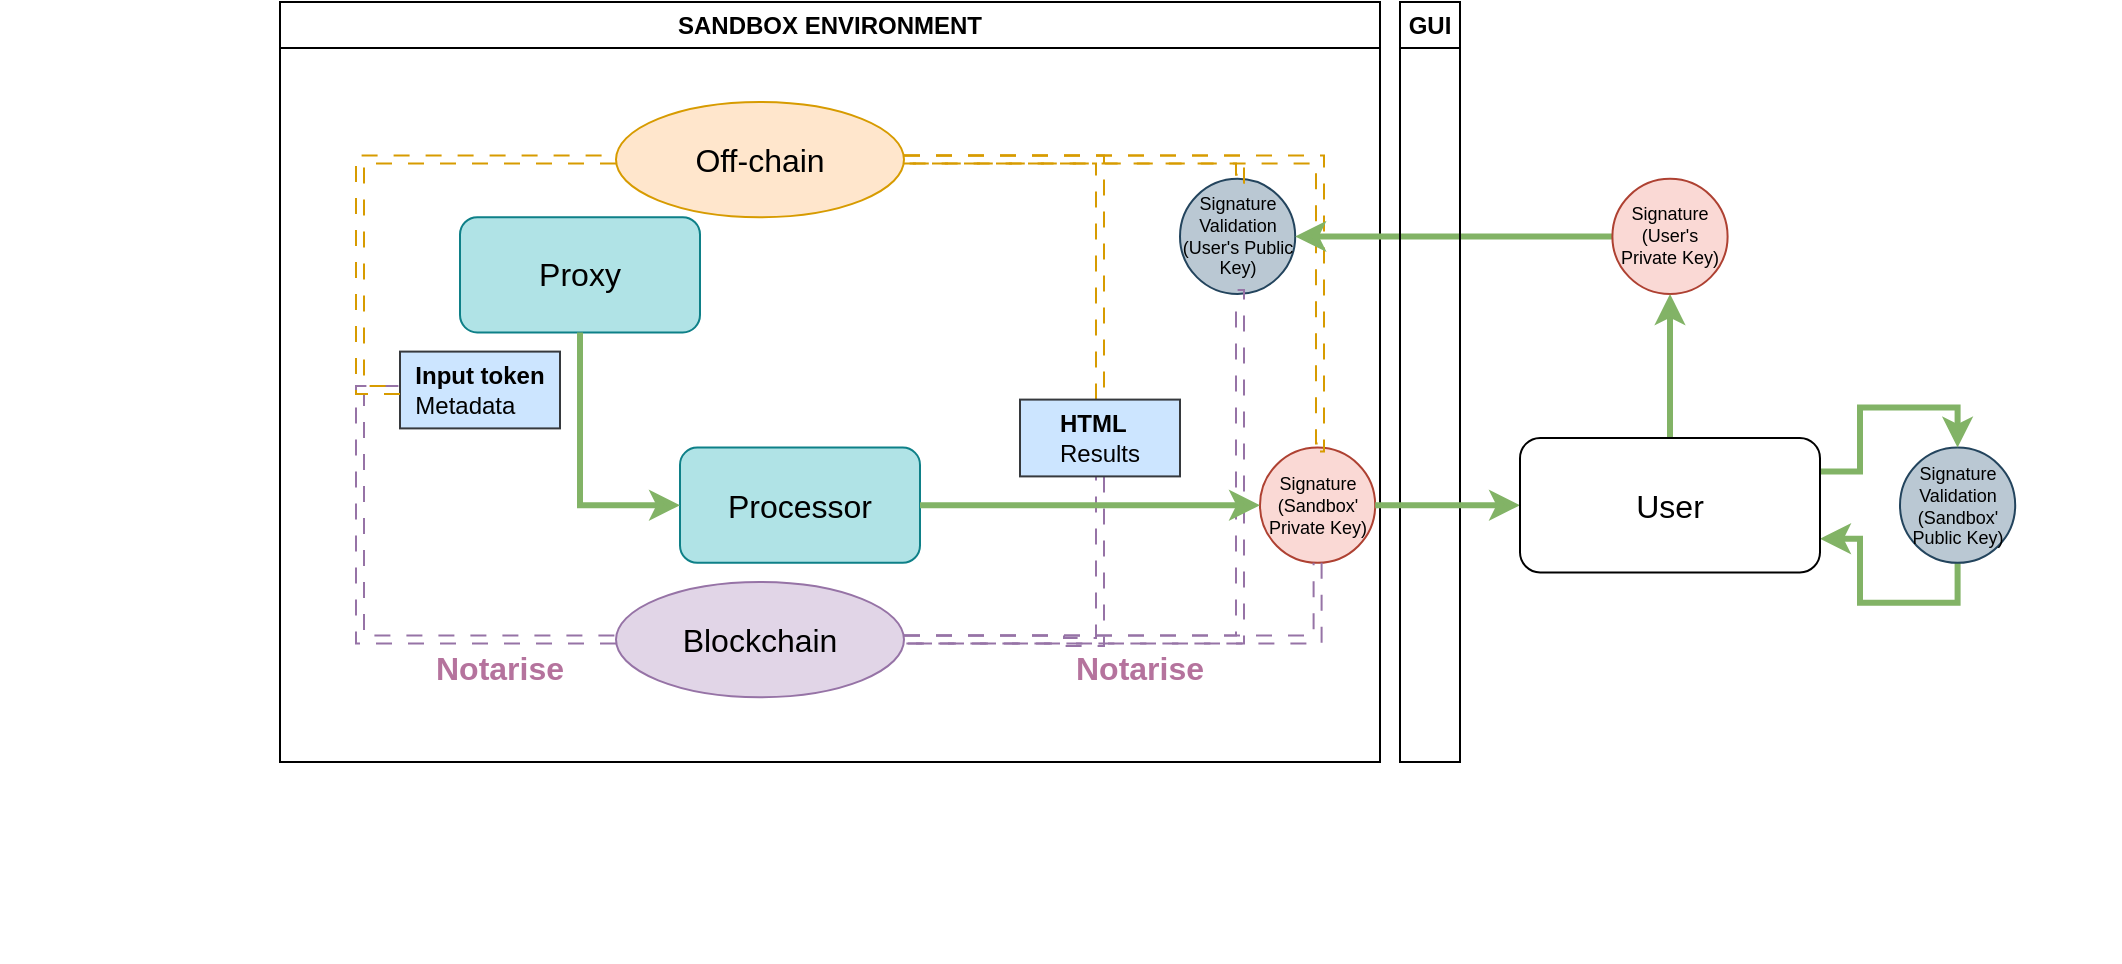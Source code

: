 <mxfile version="22.1.16" type="github">
  <diagram name="Pagina-1" id="OCzBlB0gOaSpxblTFP7R">
    <mxGraphModel dx="2741" dy="1026" grid="1" gridSize="10" guides="1" tooltips="1" connect="1" arrows="1" fold="1" page="1" pageScale="1" pageWidth="827" pageHeight="1169" math="0" shadow="0">
      <root>
        <mxCell id="0" />
        <mxCell id="1" parent="0" />
        <mxCell id="u10DhKgxVb5Y55DJWpPF-1" value="" style="group" vertex="1" connectable="0" parent="1">
          <mxGeometry x="-40" y="40" width="1060" height="480" as="geometry" />
        </mxCell>
        <mxCell id="u10DhKgxVb5Y55DJWpPF-2" style="edgeStyle=orthogonalEdgeStyle;rounded=0;orthogonalLoop=1;jettySize=auto;html=1;exitX=0.5;exitY=1;exitDx=0;exitDy=0;entryX=1;entryY=0.75;entryDx=0;entryDy=0;fillColor=#d5e8d4;strokeColor=#82b366;strokeWidth=3;" edge="1" parent="u10DhKgxVb5Y55DJWpPF-1" source="u10DhKgxVb5Y55DJWpPF-3" target="u10DhKgxVb5Y55DJWpPF-32">
          <mxGeometry relative="1" as="geometry" />
        </mxCell>
        <mxCell id="u10DhKgxVb5Y55DJWpPF-3" value="Signature Validation&lt;br style=&quot;font-size: 9px;&quot;&gt;(Sandbox&#39; Public Key)" style="ellipse;whiteSpace=wrap;html=1;aspect=fixed;fillColor=#bac8d3;strokeColor=#23445d;fontSize=9;" vertex="1" parent="u10DhKgxVb5Y55DJWpPF-1">
          <mxGeometry x="950" y="222.8" width="57.6" height="57.6" as="geometry" />
        </mxCell>
        <mxCell id="u10DhKgxVb5Y55DJWpPF-4" style="edgeStyle=orthogonalEdgeStyle;rounded=0;orthogonalLoop=1;jettySize=auto;html=1;exitX=1;exitY=0.25;exitDx=0;exitDy=0;entryX=0.5;entryY=0;entryDx=0;entryDy=0;fillColor=#d5e8d4;strokeColor=#82b366;strokeWidth=3;" edge="1" parent="u10DhKgxVb5Y55DJWpPF-1" source="u10DhKgxVb5Y55DJWpPF-32" target="u10DhKgxVb5Y55DJWpPF-3">
          <mxGeometry relative="1" as="geometry" />
        </mxCell>
        <mxCell id="u10DhKgxVb5Y55DJWpPF-5" value="SANDBOX ENVIRONMENT" style="swimlane;whiteSpace=wrap;html=1;" vertex="1" parent="u10DhKgxVb5Y55DJWpPF-1">
          <mxGeometry x="140" width="550" height="380" as="geometry" />
        </mxCell>
        <mxCell id="u10DhKgxVb5Y55DJWpPF-6" value="" style="group" vertex="1" connectable="0" parent="u10DhKgxVb5Y55DJWpPF-5">
          <mxGeometry x="40" y="50.0" width="517.6" height="336.0" as="geometry" />
        </mxCell>
        <mxCell id="u10DhKgxVb5Y55DJWpPF-7" value="Signature&lt;br style=&quot;font-size: 9px;&quot;&gt;(Sandbox&#39; Private Key)" style="ellipse;whiteSpace=wrap;html=1;aspect=fixed;fillColor=#fad9d5;strokeColor=#ae4132;fontSize=9;" vertex="1" parent="u10DhKgxVb5Y55DJWpPF-6">
          <mxGeometry x="450" y="172.8" width="57.6" height="57.6" as="geometry" />
        </mxCell>
        <mxCell id="u10DhKgxVb5Y55DJWpPF-8" value="Signature Validation&lt;br style=&quot;font-size: 9px;&quot;&gt;(User&#39;s Public Key)" style="ellipse;whiteSpace=wrap;html=1;aspect=fixed;fillColor=#bac8d3;strokeColor=#23445d;fontSize=9;" vertex="1" parent="u10DhKgxVb5Y55DJWpPF-6">
          <mxGeometry x="410" y="38.4" width="57.6" height="57.6" as="geometry" />
        </mxCell>
        <mxCell id="u10DhKgxVb5Y55DJWpPF-9" value="Processor" style="rounded=1;whiteSpace=wrap;html=1;fillColor=#b0e3e6;strokeColor=#0e8088;fontSize=16;" vertex="1" parent="u10DhKgxVb5Y55DJWpPF-6">
          <mxGeometry x="160" y="172.8" width="120" height="57.6" as="geometry" />
        </mxCell>
        <mxCell id="u10DhKgxVb5Y55DJWpPF-10" value="Notarise" style="text;html=1;strokeColor=none;fillColor=none;align=center;verticalAlign=middle;whiteSpace=wrap;rounded=0;fontColor=#B5739D;fontSize=16;fontStyle=1" vertex="1" parent="u10DhKgxVb5Y55DJWpPF-6">
          <mxGeometry x="360" y="268.8" width="60" height="28.8" as="geometry" />
        </mxCell>
        <mxCell id="u10DhKgxVb5Y55DJWpPF-11" value="Off-chain" style="ellipse;whiteSpace=wrap;html=1;fillColor=#ffe6cc;strokeColor=#d79b00;fontSize=16;" vertex="1" parent="u10DhKgxVb5Y55DJWpPF-6">
          <mxGeometry x="128" width="144" height="57.6" as="geometry" />
        </mxCell>
        <mxCell id="u10DhKgxVb5Y55DJWpPF-12" value="Notarise" style="text;html=1;strokeColor=none;fillColor=none;align=center;verticalAlign=middle;whiteSpace=wrap;rounded=0;fontColor=#B5739D;fontSize=16;fontStyle=1" vertex="1" parent="u10DhKgxVb5Y55DJWpPF-6">
          <mxGeometry x="40" y="268.8" width="60" height="28.8" as="geometry" />
        </mxCell>
        <mxCell id="u10DhKgxVb5Y55DJWpPF-13" style="edgeStyle=orthogonalEdgeStyle;rounded=0;orthogonalLoop=1;jettySize=auto;html=1;entryX=0.5;entryY=0;entryDx=0;entryDy=0;strokeWidth=1;dashed=1;dashPattern=8 8;shape=link;fillColor=#ffe6cc;strokeColor=#d79b00;exitX=1;exitY=0.5;exitDx=0;exitDy=0;" edge="1" parent="u10DhKgxVb5Y55DJWpPF-6" source="u10DhKgxVb5Y55DJWpPF-11" target="u10DhKgxVb5Y55DJWpPF-8">
          <mxGeometry relative="1" as="geometry">
            <mxPoint x="196" y="38.4" as="sourcePoint" />
            <mxPoint x="-80" y="182.4" as="targetPoint" />
            <Array as="points">
              <mxPoint x="440" y="28.8" />
            </Array>
          </mxGeometry>
        </mxCell>
        <mxCell id="u10DhKgxVb5Y55DJWpPF-14" style="edgeStyle=orthogonalEdgeStyle;rounded=0;orthogonalLoop=1;jettySize=auto;html=1;exitX=1;exitY=0.5;exitDx=0;exitDy=0;entryX=0.5;entryY=0;entryDx=0;entryDy=0;strokeWidth=1;dashed=1;dashPattern=8 8;shape=link;fillColor=#ffe6cc;strokeColor=#d79b00;width=4;" edge="1" parent="u10DhKgxVb5Y55DJWpPF-6" source="u10DhKgxVb5Y55DJWpPF-11" target="u10DhKgxVb5Y55DJWpPF-21">
          <mxGeometry relative="1" as="geometry">
            <mxPoint x="266" y="96.0" as="sourcePoint" />
            <mxPoint x="370" y="153.6" as="targetPoint" />
            <Array as="points">
              <mxPoint x="370" y="28.8" />
            </Array>
          </mxGeometry>
        </mxCell>
        <mxCell id="u10DhKgxVb5Y55DJWpPF-15" value="Blockchain" style="ellipse;whiteSpace=wrap;html=1;fillColor=#e1d5e7;strokeColor=#9673a6;fontSize=16;" vertex="1" parent="u10DhKgxVb5Y55DJWpPF-6">
          <mxGeometry x="128" y="240" width="144" height="57.6" as="geometry" />
        </mxCell>
        <mxCell id="u10DhKgxVb5Y55DJWpPF-16" style="edgeStyle=orthogonalEdgeStyle;rounded=0;orthogonalLoop=1;jettySize=auto;html=1;entryX=1;entryY=0.5;entryDx=0;entryDy=0;strokeWidth=1;dashed=1;dashPattern=8 8;shape=link;fillColor=#e1d5e7;strokeColor=#9673a6;exitX=0.5;exitY=1;exitDx=0;exitDy=0;" edge="1" parent="u10DhKgxVb5Y55DJWpPF-6" source="u10DhKgxVb5Y55DJWpPF-21" target="u10DhKgxVb5Y55DJWpPF-15">
          <mxGeometry relative="1" as="geometry">
            <mxPoint x="350" y="130" as="sourcePoint" />
            <Array as="points">
              <mxPoint x="370" y="270" />
              <mxPoint x="350" y="270" />
              <mxPoint x="350" y="269" />
            </Array>
          </mxGeometry>
        </mxCell>
        <mxCell id="u10DhKgxVb5Y55DJWpPF-17" style="edgeStyle=orthogonalEdgeStyle;rounded=0;orthogonalLoop=1;jettySize=auto;html=1;exitX=0.5;exitY=1;exitDx=0;exitDy=0;entryX=1;entryY=0.5;entryDx=0;entryDy=0;strokeWidth=1;dashed=1;dashPattern=8 8;shape=link;fillColor=#e1d5e7;strokeColor=#9673a6;" edge="1" parent="u10DhKgxVb5Y55DJWpPF-6" source="u10DhKgxVb5Y55DJWpPF-8" target="u10DhKgxVb5Y55DJWpPF-15">
          <mxGeometry relative="1" as="geometry">
            <mxPoint x="510" y="249.6" as="sourcePoint" />
            <mxPoint x="344" y="345.6" as="targetPoint" />
            <Array as="points">
              <mxPoint x="440" y="268.8" />
            </Array>
          </mxGeometry>
        </mxCell>
        <mxCell id="u10DhKgxVb5Y55DJWpPF-18" value="&lt;div style=&quot;text-align: left;&quot;&gt;&lt;b style=&quot;background-color: initial;&quot;&gt;Input token&lt;/b&gt;&lt;/div&gt;&lt;div style=&quot;text-align: left;&quot;&gt;&lt;span style=&quot;background-color: initial;&quot;&gt;Metadata&lt;/span&gt;&lt;/div&gt;" style="rounded=0;whiteSpace=wrap;html=1;fillColor=#cce5ff;strokeColor=#36393d;" vertex="1" parent="u10DhKgxVb5Y55DJWpPF-6">
          <mxGeometry x="20" y="124.8" width="80" height="38.4" as="geometry" />
        </mxCell>
        <mxCell id="u10DhKgxVb5Y55DJWpPF-19" style="edgeStyle=orthogonalEdgeStyle;rounded=0;orthogonalLoop=1;jettySize=auto;html=1;entryX=0;entryY=0.5;entryDx=0;entryDy=0;strokeWidth=1;dashed=1;dashPattern=8 8;shape=link;fillColor=#e1d5e7;strokeColor=#9673a6;exitX=0;exitY=0.5;exitDx=0;exitDy=0;" edge="1" parent="u10DhKgxVb5Y55DJWpPF-6" source="u10DhKgxVb5Y55DJWpPF-18" target="u10DhKgxVb5Y55DJWpPF-15">
          <mxGeometry relative="1" as="geometry">
            <mxPoint x="-90" y="144.0" as="sourcePoint" />
            <Array as="points">
              <mxPoint y="144.0" />
              <mxPoint y="268.8" />
            </Array>
          </mxGeometry>
        </mxCell>
        <mxCell id="u10DhKgxVb5Y55DJWpPF-20" style="edgeStyle=orthogonalEdgeStyle;rounded=0;orthogonalLoop=1;jettySize=auto;html=1;entryX=0;entryY=0.5;entryDx=0;entryDy=0;strokeWidth=1;dashed=1;dashPattern=8 8;shape=link;fillColor=#ffe6cc;strokeColor=#d79b00;exitX=0;exitY=0.5;exitDx=0;exitDy=0;" edge="1" parent="u10DhKgxVb5Y55DJWpPF-6" source="u10DhKgxVb5Y55DJWpPF-11" target="u10DhKgxVb5Y55DJWpPF-18">
          <mxGeometry relative="1" as="geometry">
            <mxPoint x="120" y="9.6" as="sourcePoint" />
            <mxPoint x="-90" y="144.0" as="targetPoint" />
            <Array as="points">
              <mxPoint y="28.8" />
              <mxPoint y="144.0" />
            </Array>
          </mxGeometry>
        </mxCell>
        <mxCell id="u10DhKgxVb5Y55DJWpPF-21" value="&lt;div style=&quot;text-align: left;&quot;&gt;&lt;span style=&quot;background-color: initial;&quot;&gt;&lt;b&gt;HTML&lt;/b&gt;&lt;/span&gt;&lt;/div&gt;&lt;div style=&quot;text-align: left;&quot;&gt;Results&lt;/div&gt;" style="rounded=0;whiteSpace=wrap;html=1;fillColor=#cce5ff;strokeColor=#36393d;" vertex="1" parent="u10DhKgxVb5Y55DJWpPF-6">
          <mxGeometry x="330" y="148.8" width="80" height="38.4" as="geometry" />
        </mxCell>
        <mxCell id="u10DhKgxVb5Y55DJWpPF-22" value="Proxy" style="rounded=1;whiteSpace=wrap;html=1;fillColor=#b0e3e6;strokeColor=#0e8088;fontSize=16;" vertex="1" parent="u10DhKgxVb5Y55DJWpPF-6">
          <mxGeometry x="50" y="57.6" width="120" height="57.6" as="geometry" />
        </mxCell>
        <mxCell id="u10DhKgxVb5Y55DJWpPF-23" style="edgeStyle=orthogonalEdgeStyle;rounded=0;orthogonalLoop=1;jettySize=auto;html=1;entryX=0;entryY=0.5;entryDx=0;entryDy=0;fillColor=#d5e8d4;strokeColor=#82b366;strokeWidth=3;exitX=0.5;exitY=1;exitDx=0;exitDy=0;" edge="1" parent="u10DhKgxVb5Y55DJWpPF-6" source="u10DhKgxVb5Y55DJWpPF-22" target="u10DhKgxVb5Y55DJWpPF-9">
          <mxGeometry relative="1" as="geometry">
            <mxPoint x="60" y="201.6" as="sourcePoint" />
          </mxGeometry>
        </mxCell>
        <mxCell id="u10DhKgxVb5Y55DJWpPF-24" style="edgeStyle=orthogonalEdgeStyle;rounded=0;orthogonalLoop=1;jettySize=auto;html=1;entryX=0;entryY=0.5;entryDx=0;entryDy=0;fillColor=#d5e8d4;strokeColor=#82b366;strokeWidth=3;" edge="1" parent="u10DhKgxVb5Y55DJWpPF-6" source="u10DhKgxVb5Y55DJWpPF-9" target="u10DhKgxVb5Y55DJWpPF-7">
          <mxGeometry relative="1" as="geometry" />
        </mxCell>
        <mxCell id="u10DhKgxVb5Y55DJWpPF-25" style="edgeStyle=orthogonalEdgeStyle;rounded=0;orthogonalLoop=1;jettySize=auto;html=1;exitX=0.5;exitY=1;exitDx=0;exitDy=0;entryX=1;entryY=0.5;entryDx=0;entryDy=0;strokeWidth=1;dashed=1;dashPattern=8 8;shape=link;fillColor=#e1d5e7;strokeColor=#9673a6;" edge="1" parent="u10DhKgxVb5Y55DJWpPF-6" source="u10DhKgxVb5Y55DJWpPF-7" target="u10DhKgxVb5Y55DJWpPF-15">
          <mxGeometry relative="1" as="geometry">
            <mxPoint x="380" y="201.6" as="sourcePoint" />
            <mxPoint x="344" y="345.6" as="targetPoint" />
            <Array as="points">
              <mxPoint x="479" y="269" />
            </Array>
          </mxGeometry>
        </mxCell>
        <mxCell id="u10DhKgxVb5Y55DJWpPF-26" style="edgeStyle=orthogonalEdgeStyle;rounded=0;orthogonalLoop=1;jettySize=auto;html=1;exitX=1;exitY=0.5;exitDx=0;exitDy=0;entryX=0.5;entryY=0;entryDx=0;entryDy=0;strokeWidth=1;dashed=1;dashPattern=8 8;shape=link;fillColor=#ffe6cc;strokeColor=#d79b00;width=4;" edge="1" parent="u10DhKgxVb5Y55DJWpPF-6" source="u10DhKgxVb5Y55DJWpPF-11" target="u10DhKgxVb5Y55DJWpPF-7">
          <mxGeometry relative="1" as="geometry">
            <mxPoint x="340" y="9.6" as="sourcePoint" />
            <mxPoint x="380" y="163.2" as="targetPoint" />
            <Array as="points">
              <mxPoint x="480" y="29" />
              <mxPoint x="480" y="173" />
            </Array>
          </mxGeometry>
        </mxCell>
        <mxCell id="u10DhKgxVb5Y55DJWpPF-27" style="edgeStyle=orthogonalEdgeStyle;rounded=0;orthogonalLoop=1;jettySize=auto;html=1;exitX=0;exitY=0.5;exitDx=0;exitDy=0;entryX=1;entryY=0.5;entryDx=0;entryDy=0;fillColor=#d5e8d4;strokeColor=#82b366;strokeWidth=3;" edge="1" parent="u10DhKgxVb5Y55DJWpPF-1" source="u10DhKgxVb5Y55DJWpPF-28" target="u10DhKgxVb5Y55DJWpPF-8">
          <mxGeometry relative="1" as="geometry" />
        </mxCell>
        <mxCell id="u10DhKgxVb5Y55DJWpPF-28" value="Signature&lt;br style=&quot;font-size: 9px;&quot;&gt;(User&#39;s Private Key)" style="ellipse;whiteSpace=wrap;html=1;aspect=fixed;fillColor=#fad9d5;strokeColor=#ae4132;fontSize=9;" vertex="1" parent="u10DhKgxVb5Y55DJWpPF-1">
          <mxGeometry x="806.2" y="88.4" width="57.6" height="57.6" as="geometry" />
        </mxCell>
        <mxCell id="u10DhKgxVb5Y55DJWpPF-29" value="GUI" style="swimlane;whiteSpace=wrap;html=1;" vertex="1" parent="u10DhKgxVb5Y55DJWpPF-1">
          <mxGeometry x="700" width="30" height="380" as="geometry" />
        </mxCell>
        <mxCell id="u10DhKgxVb5Y55DJWpPF-30" style="edgeStyle=orthogonalEdgeStyle;rounded=0;orthogonalLoop=1;jettySize=auto;html=1;entryX=0.5;entryY=1;entryDx=0;entryDy=0;fillColor=#d5e8d4;strokeColor=#82b366;strokeWidth=3;exitX=0.5;exitY=0;exitDx=0;exitDy=0;" edge="1" parent="u10DhKgxVb5Y55DJWpPF-1" source="u10DhKgxVb5Y55DJWpPF-32" target="u10DhKgxVb5Y55DJWpPF-28">
          <mxGeometry relative="1" as="geometry">
            <mxPoint x="1030" y="142" as="sourcePoint" />
            <mxPoint x="1000" y="70" as="targetPoint" />
          </mxGeometry>
        </mxCell>
        <mxCell id="u10DhKgxVb5Y55DJWpPF-31" style="edgeStyle=orthogonalEdgeStyle;rounded=0;orthogonalLoop=1;jettySize=auto;html=1;entryX=0;entryY=0.5;entryDx=0;entryDy=0;fillColor=#d5e8d4;strokeColor=#82b366;strokeWidth=3;exitX=1;exitY=0.5;exitDx=0;exitDy=0;" edge="1" parent="u10DhKgxVb5Y55DJWpPF-1" source="u10DhKgxVb5Y55DJWpPF-7" target="u10DhKgxVb5Y55DJWpPF-32">
          <mxGeometry relative="1" as="geometry">
            <mxPoint x="690" y="250" as="sourcePoint" />
            <mxPoint x="860" y="250" as="targetPoint" />
          </mxGeometry>
        </mxCell>
        <mxCell id="u10DhKgxVb5Y55DJWpPF-32" value="User" style="rounded=1;whiteSpace=wrap;html=1;fontSize=16;" vertex="1" parent="u10DhKgxVb5Y55DJWpPF-1">
          <mxGeometry x="760" y="218.0" width="150" height="67.2" as="geometry" />
        </mxCell>
      </root>
    </mxGraphModel>
  </diagram>
</mxfile>
